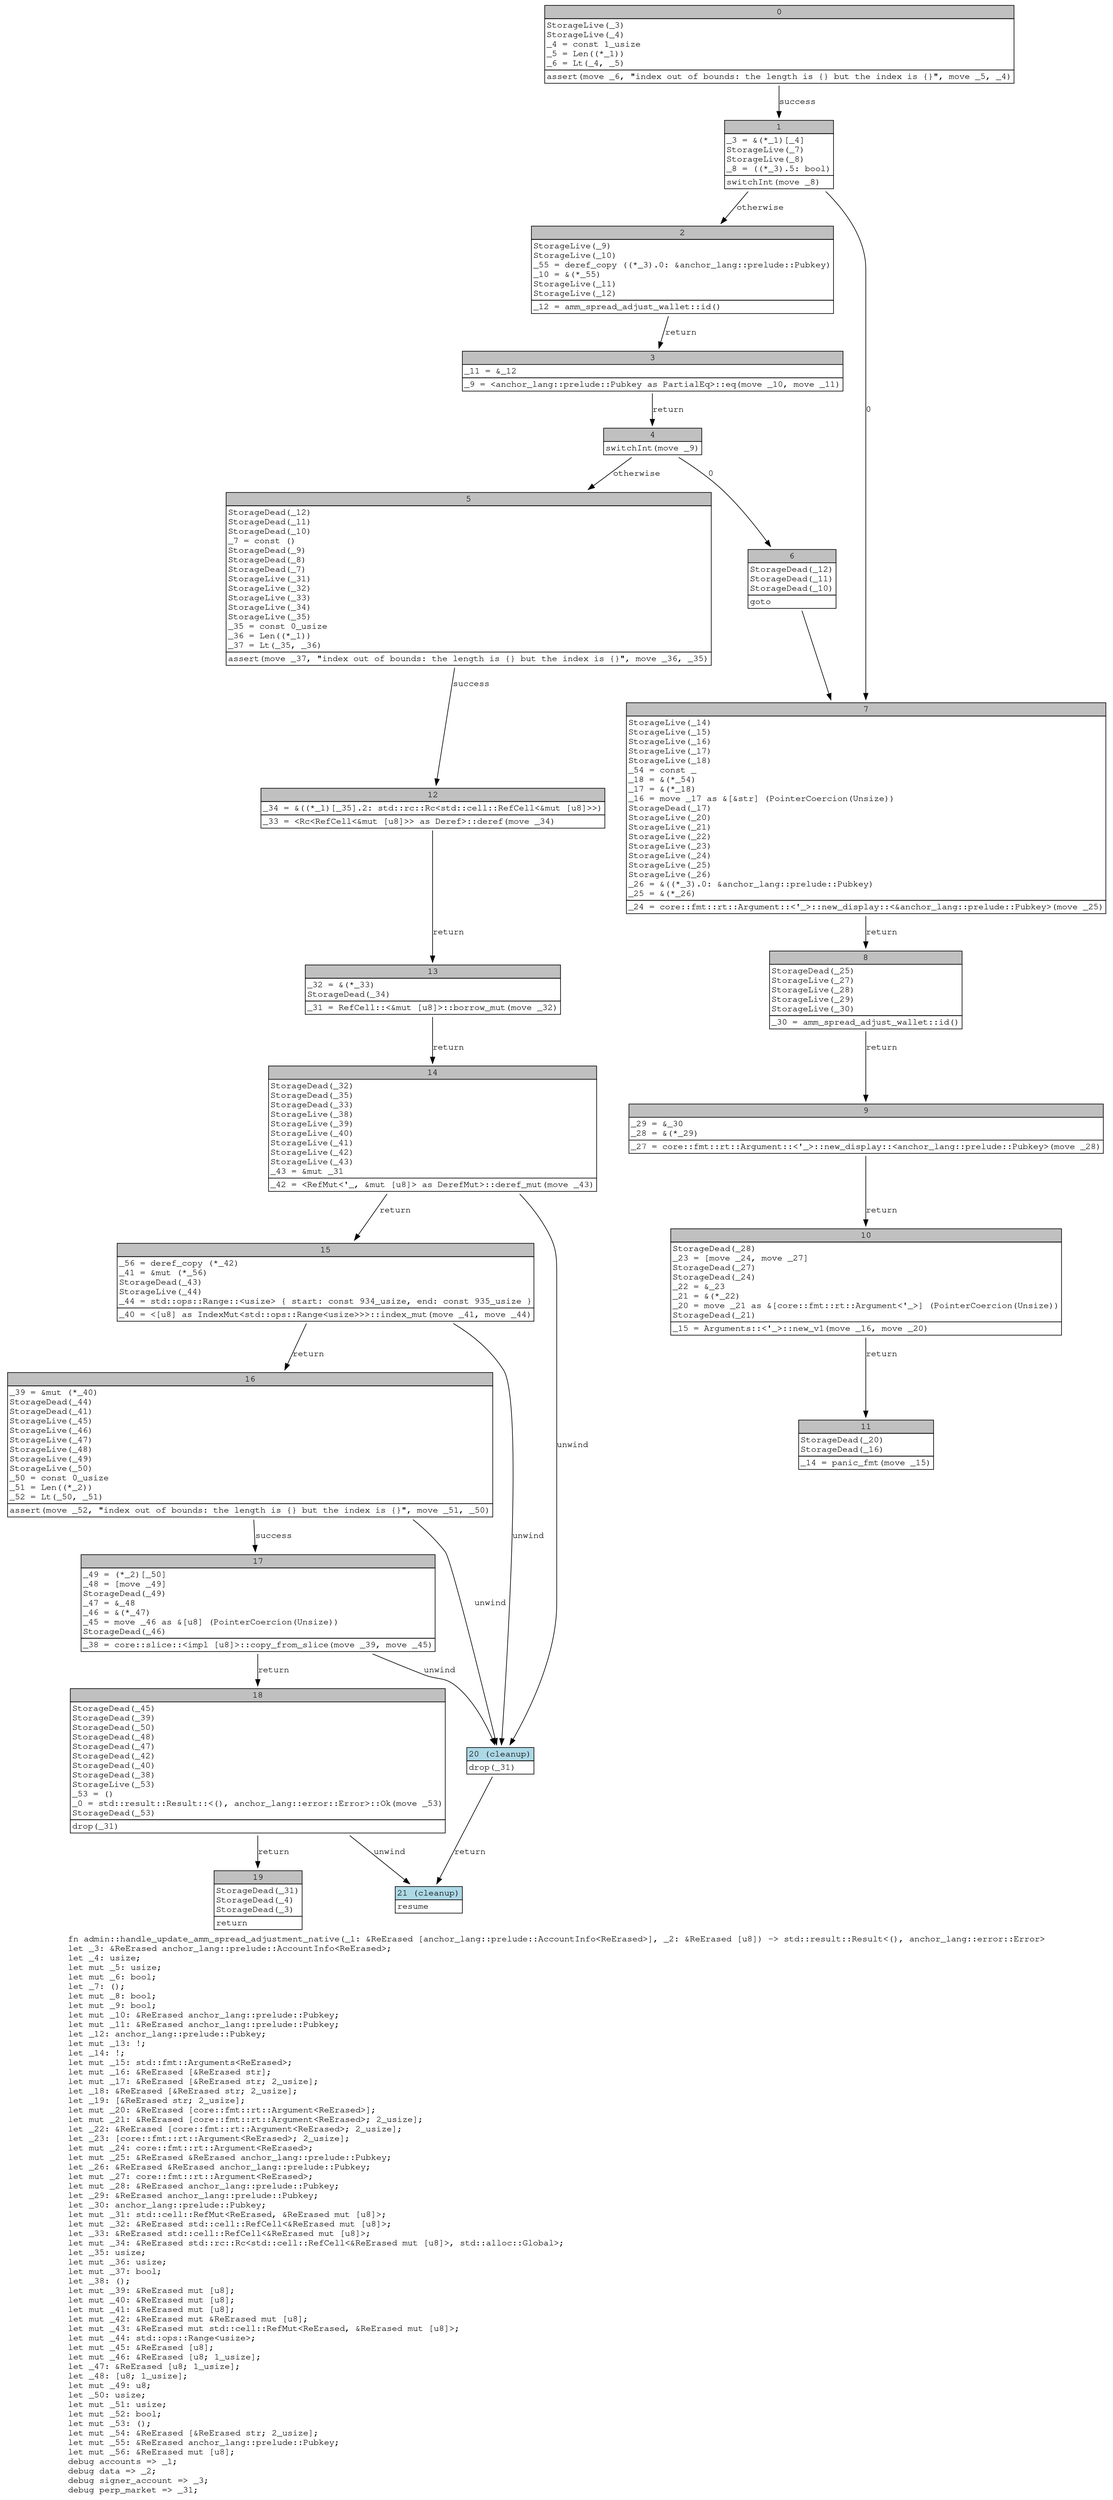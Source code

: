 digraph Mir_0_1129 {
    graph [fontname="Courier, monospace"];
    node [fontname="Courier, monospace"];
    edge [fontname="Courier, monospace"];
    label=<fn admin::handle_update_amm_spread_adjustment_native(_1: &amp;ReErased [anchor_lang::prelude::AccountInfo&lt;ReErased&gt;], _2: &amp;ReErased [u8]) -&gt; std::result::Result&lt;(), anchor_lang::error::Error&gt;<br align="left"/>let _3: &amp;ReErased anchor_lang::prelude::AccountInfo&lt;ReErased&gt;;<br align="left"/>let _4: usize;<br align="left"/>let mut _5: usize;<br align="left"/>let mut _6: bool;<br align="left"/>let _7: ();<br align="left"/>let mut _8: bool;<br align="left"/>let mut _9: bool;<br align="left"/>let mut _10: &amp;ReErased anchor_lang::prelude::Pubkey;<br align="left"/>let mut _11: &amp;ReErased anchor_lang::prelude::Pubkey;<br align="left"/>let _12: anchor_lang::prelude::Pubkey;<br align="left"/>let mut _13: !;<br align="left"/>let _14: !;<br align="left"/>let mut _15: std::fmt::Arguments&lt;ReErased&gt;;<br align="left"/>let mut _16: &amp;ReErased [&amp;ReErased str];<br align="left"/>let mut _17: &amp;ReErased [&amp;ReErased str; 2_usize];<br align="left"/>let _18: &amp;ReErased [&amp;ReErased str; 2_usize];<br align="left"/>let _19: [&amp;ReErased str; 2_usize];<br align="left"/>let mut _20: &amp;ReErased [core::fmt::rt::Argument&lt;ReErased&gt;];<br align="left"/>let mut _21: &amp;ReErased [core::fmt::rt::Argument&lt;ReErased&gt;; 2_usize];<br align="left"/>let _22: &amp;ReErased [core::fmt::rt::Argument&lt;ReErased&gt;; 2_usize];<br align="left"/>let _23: [core::fmt::rt::Argument&lt;ReErased&gt;; 2_usize];<br align="left"/>let mut _24: core::fmt::rt::Argument&lt;ReErased&gt;;<br align="left"/>let mut _25: &amp;ReErased &amp;ReErased anchor_lang::prelude::Pubkey;<br align="left"/>let _26: &amp;ReErased &amp;ReErased anchor_lang::prelude::Pubkey;<br align="left"/>let mut _27: core::fmt::rt::Argument&lt;ReErased&gt;;<br align="left"/>let mut _28: &amp;ReErased anchor_lang::prelude::Pubkey;<br align="left"/>let _29: &amp;ReErased anchor_lang::prelude::Pubkey;<br align="left"/>let _30: anchor_lang::prelude::Pubkey;<br align="left"/>let mut _31: std::cell::RefMut&lt;ReErased, &amp;ReErased mut [u8]&gt;;<br align="left"/>let mut _32: &amp;ReErased std::cell::RefCell&lt;&amp;ReErased mut [u8]&gt;;<br align="left"/>let _33: &amp;ReErased std::cell::RefCell&lt;&amp;ReErased mut [u8]&gt;;<br align="left"/>let mut _34: &amp;ReErased std::rc::Rc&lt;std::cell::RefCell&lt;&amp;ReErased mut [u8]&gt;, std::alloc::Global&gt;;<br align="left"/>let _35: usize;<br align="left"/>let mut _36: usize;<br align="left"/>let mut _37: bool;<br align="left"/>let _38: ();<br align="left"/>let mut _39: &amp;ReErased mut [u8];<br align="left"/>let mut _40: &amp;ReErased mut [u8];<br align="left"/>let mut _41: &amp;ReErased mut [u8];<br align="left"/>let mut _42: &amp;ReErased mut &amp;ReErased mut [u8];<br align="left"/>let mut _43: &amp;ReErased mut std::cell::RefMut&lt;ReErased, &amp;ReErased mut [u8]&gt;;<br align="left"/>let mut _44: std::ops::Range&lt;usize&gt;;<br align="left"/>let mut _45: &amp;ReErased [u8];<br align="left"/>let mut _46: &amp;ReErased [u8; 1_usize];<br align="left"/>let _47: &amp;ReErased [u8; 1_usize];<br align="left"/>let _48: [u8; 1_usize];<br align="left"/>let mut _49: u8;<br align="left"/>let _50: usize;<br align="left"/>let mut _51: usize;<br align="left"/>let mut _52: bool;<br align="left"/>let mut _53: ();<br align="left"/>let mut _54: &amp;ReErased [&amp;ReErased str; 2_usize];<br align="left"/>let mut _55: &amp;ReErased anchor_lang::prelude::Pubkey;<br align="left"/>let mut _56: &amp;ReErased mut [u8];<br align="left"/>debug accounts =&gt; _1;<br align="left"/>debug data =&gt; _2;<br align="left"/>debug signer_account =&gt; _3;<br align="left"/>debug perp_market =&gt; _31;<br align="left"/>>;
    bb0__0_1129 [shape="none", label=<<table border="0" cellborder="1" cellspacing="0"><tr><td bgcolor="gray" align="center" colspan="1">0</td></tr><tr><td align="left" balign="left">StorageLive(_3)<br/>StorageLive(_4)<br/>_4 = const 1_usize<br/>_5 = Len((*_1))<br/>_6 = Lt(_4, _5)<br/></td></tr><tr><td align="left">assert(move _6, &quot;index out of bounds: the length is {} but the index is {}&quot;, move _5, _4)</td></tr></table>>];
    bb1__0_1129 [shape="none", label=<<table border="0" cellborder="1" cellspacing="0"><tr><td bgcolor="gray" align="center" colspan="1">1</td></tr><tr><td align="left" balign="left">_3 = &amp;(*_1)[_4]<br/>StorageLive(_7)<br/>StorageLive(_8)<br/>_8 = ((*_3).5: bool)<br/></td></tr><tr><td align="left">switchInt(move _8)</td></tr></table>>];
    bb2__0_1129 [shape="none", label=<<table border="0" cellborder="1" cellspacing="0"><tr><td bgcolor="gray" align="center" colspan="1">2</td></tr><tr><td align="left" balign="left">StorageLive(_9)<br/>StorageLive(_10)<br/>_55 = deref_copy ((*_3).0: &amp;anchor_lang::prelude::Pubkey)<br/>_10 = &amp;(*_55)<br/>StorageLive(_11)<br/>StorageLive(_12)<br/></td></tr><tr><td align="left">_12 = amm_spread_adjust_wallet::id()</td></tr></table>>];
    bb3__0_1129 [shape="none", label=<<table border="0" cellborder="1" cellspacing="0"><tr><td bgcolor="gray" align="center" colspan="1">3</td></tr><tr><td align="left" balign="left">_11 = &amp;_12<br/></td></tr><tr><td align="left">_9 = &lt;anchor_lang::prelude::Pubkey as PartialEq&gt;::eq(move _10, move _11)</td></tr></table>>];
    bb4__0_1129 [shape="none", label=<<table border="0" cellborder="1" cellspacing="0"><tr><td bgcolor="gray" align="center" colspan="1">4</td></tr><tr><td align="left">switchInt(move _9)</td></tr></table>>];
    bb5__0_1129 [shape="none", label=<<table border="0" cellborder="1" cellspacing="0"><tr><td bgcolor="gray" align="center" colspan="1">5</td></tr><tr><td align="left" balign="left">StorageDead(_12)<br/>StorageDead(_11)<br/>StorageDead(_10)<br/>_7 = const ()<br/>StorageDead(_9)<br/>StorageDead(_8)<br/>StorageDead(_7)<br/>StorageLive(_31)<br/>StorageLive(_32)<br/>StorageLive(_33)<br/>StorageLive(_34)<br/>StorageLive(_35)<br/>_35 = const 0_usize<br/>_36 = Len((*_1))<br/>_37 = Lt(_35, _36)<br/></td></tr><tr><td align="left">assert(move _37, &quot;index out of bounds: the length is {} but the index is {}&quot;, move _36, _35)</td></tr></table>>];
    bb6__0_1129 [shape="none", label=<<table border="0" cellborder="1" cellspacing="0"><tr><td bgcolor="gray" align="center" colspan="1">6</td></tr><tr><td align="left" balign="left">StorageDead(_12)<br/>StorageDead(_11)<br/>StorageDead(_10)<br/></td></tr><tr><td align="left">goto</td></tr></table>>];
    bb7__0_1129 [shape="none", label=<<table border="0" cellborder="1" cellspacing="0"><tr><td bgcolor="gray" align="center" colspan="1">7</td></tr><tr><td align="left" balign="left">StorageLive(_14)<br/>StorageLive(_15)<br/>StorageLive(_16)<br/>StorageLive(_17)<br/>StorageLive(_18)<br/>_54 = const _<br/>_18 = &amp;(*_54)<br/>_17 = &amp;(*_18)<br/>_16 = move _17 as &amp;[&amp;str] (PointerCoercion(Unsize))<br/>StorageDead(_17)<br/>StorageLive(_20)<br/>StorageLive(_21)<br/>StorageLive(_22)<br/>StorageLive(_23)<br/>StorageLive(_24)<br/>StorageLive(_25)<br/>StorageLive(_26)<br/>_26 = &amp;((*_3).0: &amp;anchor_lang::prelude::Pubkey)<br/>_25 = &amp;(*_26)<br/></td></tr><tr><td align="left">_24 = core::fmt::rt::Argument::&lt;'_&gt;::new_display::&lt;&amp;anchor_lang::prelude::Pubkey&gt;(move _25)</td></tr></table>>];
    bb8__0_1129 [shape="none", label=<<table border="0" cellborder="1" cellspacing="0"><tr><td bgcolor="gray" align="center" colspan="1">8</td></tr><tr><td align="left" balign="left">StorageDead(_25)<br/>StorageLive(_27)<br/>StorageLive(_28)<br/>StorageLive(_29)<br/>StorageLive(_30)<br/></td></tr><tr><td align="left">_30 = amm_spread_adjust_wallet::id()</td></tr></table>>];
    bb9__0_1129 [shape="none", label=<<table border="0" cellborder="1" cellspacing="0"><tr><td bgcolor="gray" align="center" colspan="1">9</td></tr><tr><td align="left" balign="left">_29 = &amp;_30<br/>_28 = &amp;(*_29)<br/></td></tr><tr><td align="left">_27 = core::fmt::rt::Argument::&lt;'_&gt;::new_display::&lt;anchor_lang::prelude::Pubkey&gt;(move _28)</td></tr></table>>];
    bb10__0_1129 [shape="none", label=<<table border="0" cellborder="1" cellspacing="0"><tr><td bgcolor="gray" align="center" colspan="1">10</td></tr><tr><td align="left" balign="left">StorageDead(_28)<br/>_23 = [move _24, move _27]<br/>StorageDead(_27)<br/>StorageDead(_24)<br/>_22 = &amp;_23<br/>_21 = &amp;(*_22)<br/>_20 = move _21 as &amp;[core::fmt::rt::Argument&lt;'_&gt;] (PointerCoercion(Unsize))<br/>StorageDead(_21)<br/></td></tr><tr><td align="left">_15 = Arguments::&lt;'_&gt;::new_v1(move _16, move _20)</td></tr></table>>];
    bb11__0_1129 [shape="none", label=<<table border="0" cellborder="1" cellspacing="0"><tr><td bgcolor="gray" align="center" colspan="1">11</td></tr><tr><td align="left" balign="left">StorageDead(_20)<br/>StorageDead(_16)<br/></td></tr><tr><td align="left">_14 = panic_fmt(move _15)</td></tr></table>>];
    bb12__0_1129 [shape="none", label=<<table border="0" cellborder="1" cellspacing="0"><tr><td bgcolor="gray" align="center" colspan="1">12</td></tr><tr><td align="left" balign="left">_34 = &amp;((*_1)[_35].2: std::rc::Rc&lt;std::cell::RefCell&lt;&amp;mut [u8]&gt;&gt;)<br/></td></tr><tr><td align="left">_33 = &lt;Rc&lt;RefCell&lt;&amp;mut [u8]&gt;&gt; as Deref&gt;::deref(move _34)</td></tr></table>>];
    bb13__0_1129 [shape="none", label=<<table border="0" cellborder="1" cellspacing="0"><tr><td bgcolor="gray" align="center" colspan="1">13</td></tr><tr><td align="left" balign="left">_32 = &amp;(*_33)<br/>StorageDead(_34)<br/></td></tr><tr><td align="left">_31 = RefCell::&lt;&amp;mut [u8]&gt;::borrow_mut(move _32)</td></tr></table>>];
    bb14__0_1129 [shape="none", label=<<table border="0" cellborder="1" cellspacing="0"><tr><td bgcolor="gray" align="center" colspan="1">14</td></tr><tr><td align="left" balign="left">StorageDead(_32)<br/>StorageDead(_35)<br/>StorageDead(_33)<br/>StorageLive(_38)<br/>StorageLive(_39)<br/>StorageLive(_40)<br/>StorageLive(_41)<br/>StorageLive(_42)<br/>StorageLive(_43)<br/>_43 = &amp;mut _31<br/></td></tr><tr><td align="left">_42 = &lt;RefMut&lt;'_, &amp;mut [u8]&gt; as DerefMut&gt;::deref_mut(move _43)</td></tr></table>>];
    bb15__0_1129 [shape="none", label=<<table border="0" cellborder="1" cellspacing="0"><tr><td bgcolor="gray" align="center" colspan="1">15</td></tr><tr><td align="left" balign="left">_56 = deref_copy (*_42)<br/>_41 = &amp;mut (*_56)<br/>StorageDead(_43)<br/>StorageLive(_44)<br/>_44 = std::ops::Range::&lt;usize&gt; { start: const 934_usize, end: const 935_usize }<br/></td></tr><tr><td align="left">_40 = &lt;[u8] as IndexMut&lt;std::ops::Range&lt;usize&gt;&gt;&gt;::index_mut(move _41, move _44)</td></tr></table>>];
    bb16__0_1129 [shape="none", label=<<table border="0" cellborder="1" cellspacing="0"><tr><td bgcolor="gray" align="center" colspan="1">16</td></tr><tr><td align="left" balign="left">_39 = &amp;mut (*_40)<br/>StorageDead(_44)<br/>StorageDead(_41)<br/>StorageLive(_45)<br/>StorageLive(_46)<br/>StorageLive(_47)<br/>StorageLive(_48)<br/>StorageLive(_49)<br/>StorageLive(_50)<br/>_50 = const 0_usize<br/>_51 = Len((*_2))<br/>_52 = Lt(_50, _51)<br/></td></tr><tr><td align="left">assert(move _52, &quot;index out of bounds: the length is {} but the index is {}&quot;, move _51, _50)</td></tr></table>>];
    bb17__0_1129 [shape="none", label=<<table border="0" cellborder="1" cellspacing="0"><tr><td bgcolor="gray" align="center" colspan="1">17</td></tr><tr><td align="left" balign="left">_49 = (*_2)[_50]<br/>_48 = [move _49]<br/>StorageDead(_49)<br/>_47 = &amp;_48<br/>_46 = &amp;(*_47)<br/>_45 = move _46 as &amp;[u8] (PointerCoercion(Unsize))<br/>StorageDead(_46)<br/></td></tr><tr><td align="left">_38 = core::slice::&lt;impl [u8]&gt;::copy_from_slice(move _39, move _45)</td></tr></table>>];
    bb18__0_1129 [shape="none", label=<<table border="0" cellborder="1" cellspacing="0"><tr><td bgcolor="gray" align="center" colspan="1">18</td></tr><tr><td align="left" balign="left">StorageDead(_45)<br/>StorageDead(_39)<br/>StorageDead(_50)<br/>StorageDead(_48)<br/>StorageDead(_47)<br/>StorageDead(_42)<br/>StorageDead(_40)<br/>StorageDead(_38)<br/>StorageLive(_53)<br/>_53 = ()<br/>_0 = std::result::Result::&lt;(), anchor_lang::error::Error&gt;::Ok(move _53)<br/>StorageDead(_53)<br/></td></tr><tr><td align="left">drop(_31)</td></tr></table>>];
    bb19__0_1129 [shape="none", label=<<table border="0" cellborder="1" cellspacing="0"><tr><td bgcolor="gray" align="center" colspan="1">19</td></tr><tr><td align="left" balign="left">StorageDead(_31)<br/>StorageDead(_4)<br/>StorageDead(_3)<br/></td></tr><tr><td align="left">return</td></tr></table>>];
    bb20__0_1129 [shape="none", label=<<table border="0" cellborder="1" cellspacing="0"><tr><td bgcolor="lightblue" align="center" colspan="1">20 (cleanup)</td></tr><tr><td align="left">drop(_31)</td></tr></table>>];
    bb21__0_1129 [shape="none", label=<<table border="0" cellborder="1" cellspacing="0"><tr><td bgcolor="lightblue" align="center" colspan="1">21 (cleanup)</td></tr><tr><td align="left">resume</td></tr></table>>];
    bb0__0_1129 -> bb1__0_1129 [label="success"];
    bb1__0_1129 -> bb7__0_1129 [label="0"];
    bb1__0_1129 -> bb2__0_1129 [label="otherwise"];
    bb2__0_1129 -> bb3__0_1129 [label="return"];
    bb3__0_1129 -> bb4__0_1129 [label="return"];
    bb4__0_1129 -> bb6__0_1129 [label="0"];
    bb4__0_1129 -> bb5__0_1129 [label="otherwise"];
    bb5__0_1129 -> bb12__0_1129 [label="success"];
    bb6__0_1129 -> bb7__0_1129 [label=""];
    bb7__0_1129 -> bb8__0_1129 [label="return"];
    bb8__0_1129 -> bb9__0_1129 [label="return"];
    bb9__0_1129 -> bb10__0_1129 [label="return"];
    bb10__0_1129 -> bb11__0_1129 [label="return"];
    bb12__0_1129 -> bb13__0_1129 [label="return"];
    bb13__0_1129 -> bb14__0_1129 [label="return"];
    bb14__0_1129 -> bb15__0_1129 [label="return"];
    bb14__0_1129 -> bb20__0_1129 [label="unwind"];
    bb15__0_1129 -> bb16__0_1129 [label="return"];
    bb15__0_1129 -> bb20__0_1129 [label="unwind"];
    bb16__0_1129 -> bb17__0_1129 [label="success"];
    bb16__0_1129 -> bb20__0_1129 [label="unwind"];
    bb17__0_1129 -> bb18__0_1129 [label="return"];
    bb17__0_1129 -> bb20__0_1129 [label="unwind"];
    bb18__0_1129 -> bb19__0_1129 [label="return"];
    bb18__0_1129 -> bb21__0_1129 [label="unwind"];
    bb20__0_1129 -> bb21__0_1129 [label="return"];
}
